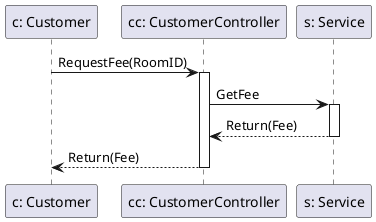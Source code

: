 @startuml RequestOn

participant c as "c: Customer" order 1

participant cc as "cc: CustomerController" order 2

participant s as "s: Service" order 4

c -> cc: RequestFee(RoomID)

activate cc

cc -> s: GetFee
activate s
cc <-- s: Return(Fee)
deactivate s

c <-- cc: Return(Fee)

deactivate cc

@enduml